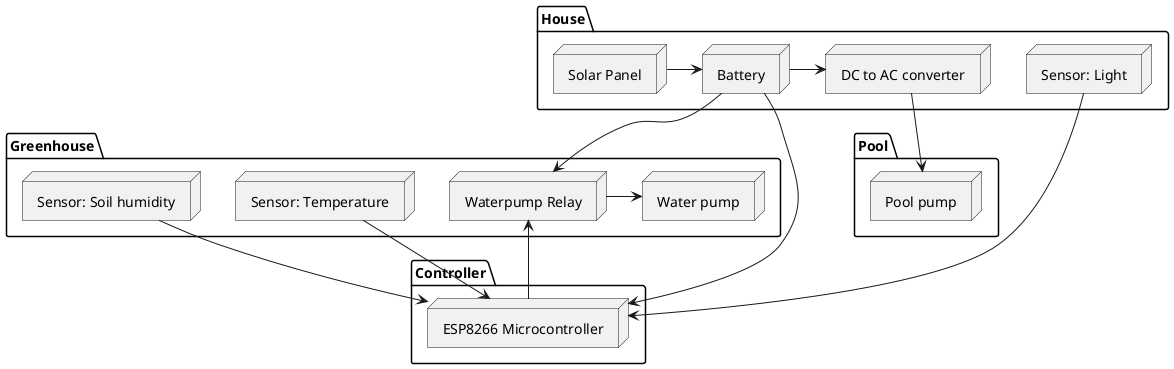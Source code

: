 @startuml
'https://plantuml.com/component-diagram

package "House" {
    node "Solar Panel" as house_solar_panel
    node "Battery" as house_battery
    node "DC to AC converter" as converter
    node "Sensor: Light" as house_sensor_light

    house_solar_panel -> house_battery
    house_battery -> converter
}

package "Controller" {
    node "ESP8266 Microcontroller" as controller_esp8266
}

package "Greenhouse" {
    node "Waterpump Relay" as greenhouse_waterpump_relay
    node "Water pump" as greenhouse_waterpump
    node "Sensor: Temperature" as greenhouse_sensor_temp
    node "Sensor: Soil humidity" as greenhouse_sensor_soilhum

    greenhouse_waterpump_relay -> greenhouse_waterpump
}

package "Pool" {
    node "Pool pump" as poolpump
}

house_battery --> controller_esp8266
house_battery --> greenhouse_waterpump_relay
greenhouse_sensor_temp --> controller_esp8266
greenhouse_sensor_soilhum --> controller_esp8266
house_sensor_light --> controller_esp8266
controller_esp8266 --> greenhouse_waterpump_relay
converter --> poolpump

@enduml
